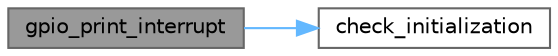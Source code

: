 digraph "gpio_print_interrupt"
{
 // LATEX_PDF_SIZE
  bgcolor="transparent";
  edge [fontname=Helvetica,fontsize=10,labelfontname=Helvetica,labelfontsize=10];
  node [fontname=Helvetica,fontsize=10,shape=box,height=0.2,width=0.4];
  rankdir="LR";
  Node1 [id="Node000001",label="gpio_print_interrupt",height=0.2,width=0.4,color="gray40", fillcolor="grey60", style="filled", fontcolor="black",tooltip="prints the current interrupt word"];
  Node1 -> Node2 [id="edge1_Node000001_Node000002",color="steelblue1",style="solid",tooltip=" "];
  Node2 [id="Node000002",label="check_initialization",height=0.2,width=0.4,color="grey40", fillcolor="white", style="filled",URL="$interrupt_8c.html#a9b67e3d1a1cb47210459207e80747ad1",tooltip=" "];
}
